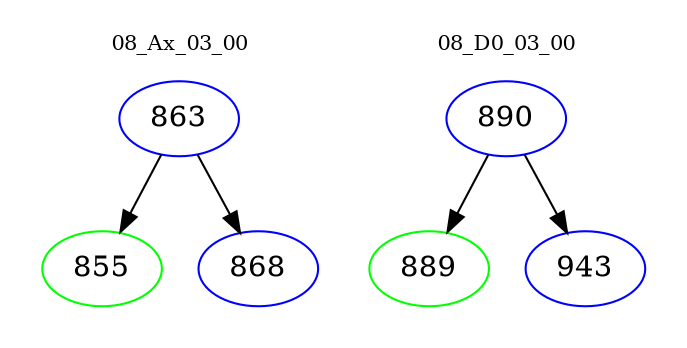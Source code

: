 digraph{
subgraph cluster_0 {
color = white
label = "08_Ax_03_00";
fontsize=10;
T0_863 [label="863", color="blue"]
T0_863 -> T0_855 [color="black"]
T0_855 [label="855", color="green"]
T0_863 -> T0_868 [color="black"]
T0_868 [label="868", color="blue"]
}
subgraph cluster_1 {
color = white
label = "08_D0_03_00";
fontsize=10;
T1_890 [label="890", color="blue"]
T1_890 -> T1_889 [color="black"]
T1_889 [label="889", color="green"]
T1_890 -> T1_943 [color="black"]
T1_943 [label="943", color="blue"]
}
}
